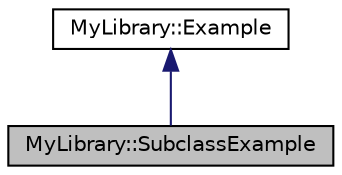 digraph "MyLibrary::SubclassExample"
{
 // LATEX_PDF_SIZE
  bgcolor="transparent";
  edge [fontname="Helvetica",fontsize="10",labelfontname="Helvetica",labelfontsize="10"];
  node [fontname="Helvetica",fontsize="10",shape=record];
  Node1 [label="MyLibrary::SubclassExample",height=0.2,width=0.4,color="black", fillcolor="grey75", style="filled", fontcolor="black",tooltip="some subclass"];
  Node2 -> Node1 [dir="back",color="midnightblue",fontsize="10",style="solid"];
  Node2 [label="MyLibrary::Example",height=0.2,width=0.4,color="black",URL="$class_my_library_1_1_example.html",tooltip="Example class to demonstrate the features of the custom CSS."];
}
